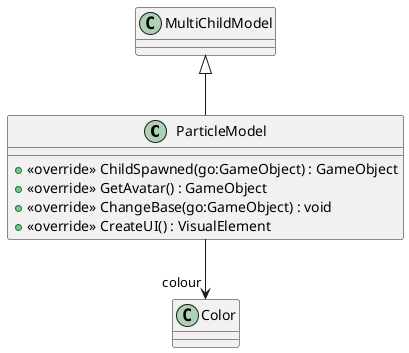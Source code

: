 @startuml
class ParticleModel {
    + <<override>> ChildSpawned(go:GameObject) : GameObject
    + <<override>> GetAvatar() : GameObject
    + <<override>> ChangeBase(go:GameObject) : void
    + <<override>> CreateUI() : VisualElement
}
MultiChildModel <|-- ParticleModel
ParticleModel --> "colour" Color
@enduml
